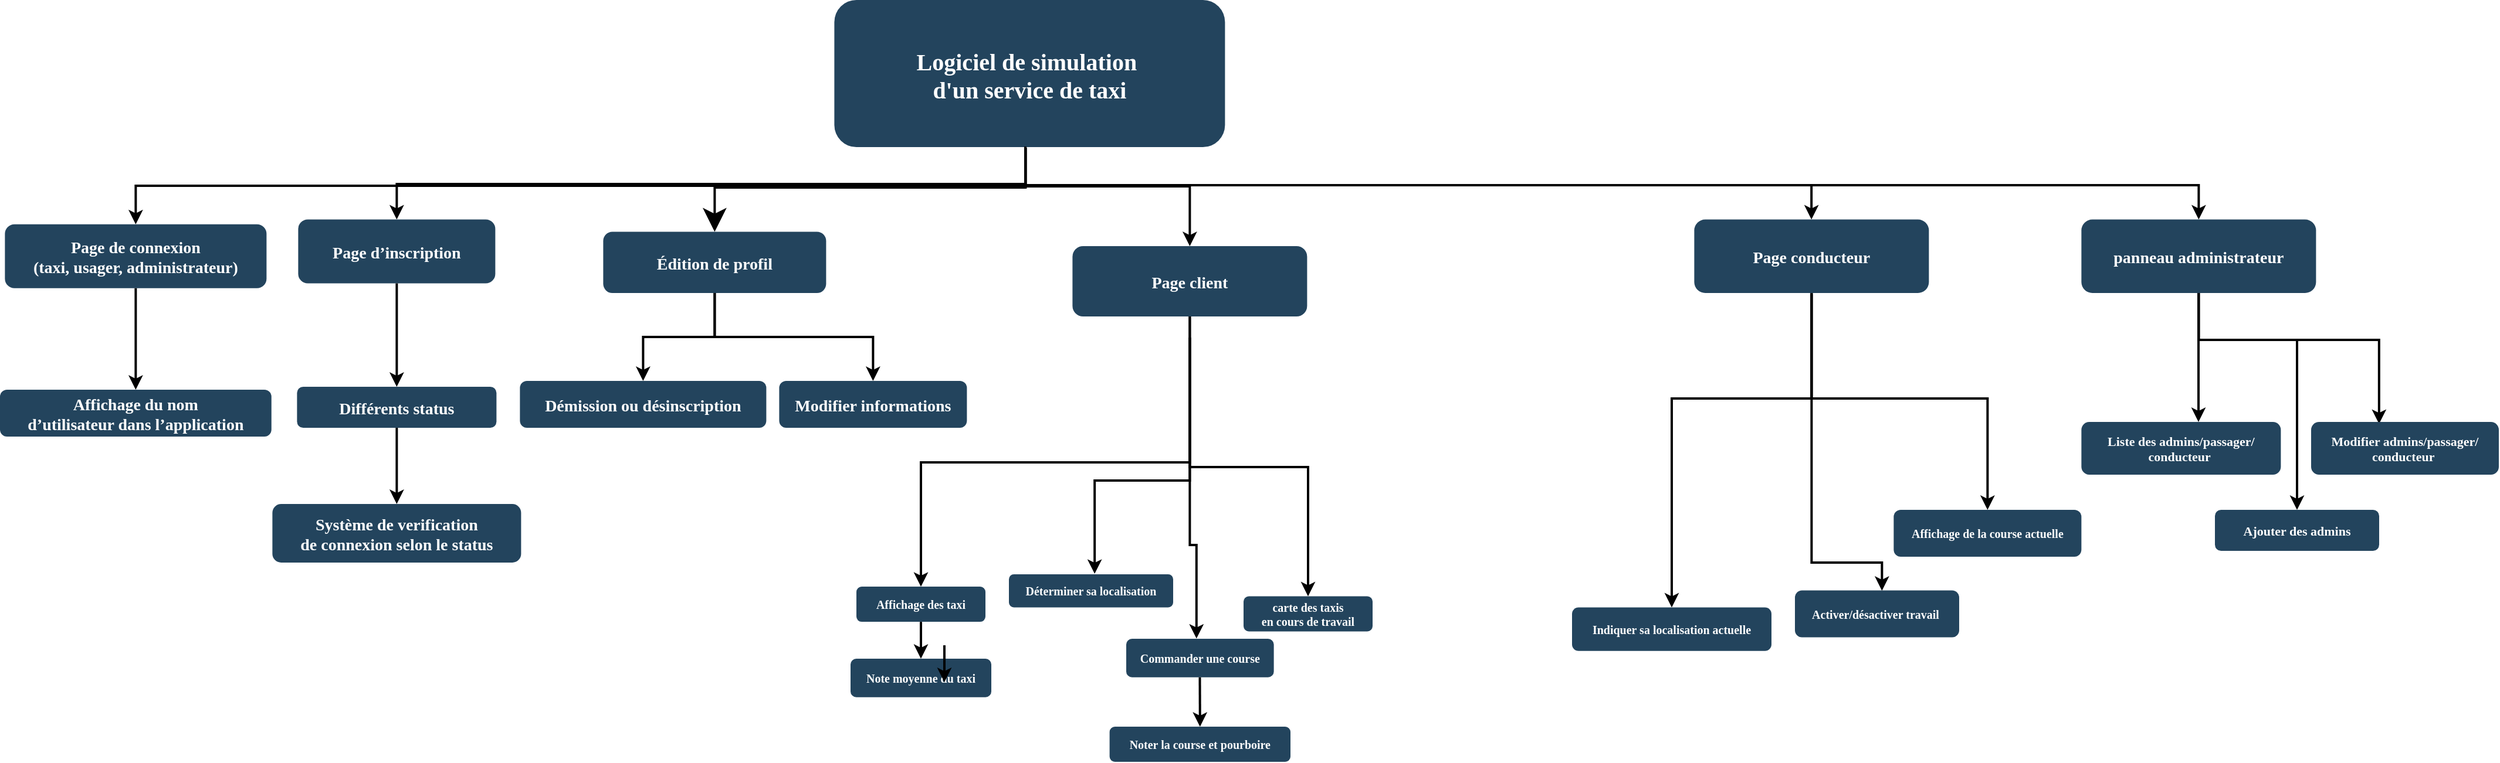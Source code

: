 <mxfile version="13.3.0"><diagram id="pjVe4Enfg4QakE_5TsXW" name="Page-1"><mxGraphModel dx="2844" dy="1532" grid="1" gridSize="10" guides="1" tooltips="1" connect="1" arrows="1" fold="1" page="1" pageScale="1" pageWidth="827" pageHeight="1169" math="0" shadow="0"><root><mxCell id="0"/><mxCell id="1" parent="0"/><mxCell id="niwVZpwSIJ2o7cy0T4dO-1" value="Logiciel de simulation &#10;d'un service de taxi" style="rounded=1;fillColor=#23445D;gradientColor=none;strokeColor=none;fontColor=#FFFFFF;fontStyle=1;fontFamily=Tahoma;fontSize=20;" parent="1" vertex="1"><mxGeometry x="751.19" y="40" width="333" height="125.5" as="geometry"/></mxCell><mxCell id="niwVZpwSIJ2o7cy0T4dO-2" value="panneau administrateur" style="rounded=1;fillColor=#23445D;gradientColor=none;strokeColor=none;fontColor=#FFFFFF;fontStyle=1;fontFamily=Tahoma;fontSize=14" parent="1" vertex="1"><mxGeometry x="1814.19" y="227.25" width="200" height="62.75" as="geometry"/></mxCell><mxCell id="niwVZpwSIJ2o7cy0T4dO-3" value="" style="edgeStyle=elbowEdgeStyle;elbow=vertical;strokeWidth=2;rounded=0;exitX=0.489;exitY=0.996;exitDx=0;exitDy=0;exitPerimeter=0;" parent="1" source="niwVZpwSIJ2o7cy0T4dO-1" target="niwVZpwSIJ2o7cy0T4dO-2" edge="1"><mxGeometry x="331.19" y="115.5" width="100" height="100" as="geometry"><mxPoint x="331.19" y="215.5" as="sourcePoint"/><mxPoint x="431.19" y="115.5" as="targetPoint"/><Array as="points"><mxPoint x="1234.19" y="198"/></Array></mxGeometry></mxCell><mxCell id="niwVZpwSIJ2o7cy0T4dO-4" value="Édition de profil" style="rounded=1;fillColor=#23445D;gradientColor=none;strokeColor=none;fontColor=#FFFFFF;fontStyle=1;fontFamily=Tahoma;fontSize=14" parent="1" vertex="1"><mxGeometry x="554.19" y="237.75" width="190" height="52.25" as="geometry"/></mxCell><mxCell id="niwVZpwSIJ2o7cy0T4dO-5" value="Page d’inscription" style="rounded=1;fillColor=#23445D;gradientColor=none;strokeColor=none;fontColor=#FFFFFF;fontStyle=1;fontFamily=Tahoma;fontSize=14" parent="1" vertex="1"><mxGeometry x="294.19" y="227.25" width="168" height="54.5" as="geometry"/></mxCell><mxCell id="niwVZpwSIJ2o7cy0T4dO-6" value="Système de verification&#10;de connexion selon le status" style="rounded=1;fillColor=#23445D;gradientColor=none;strokeColor=none;fontColor=#FFFFFF;fontStyle=1;fontFamily=Tahoma;fontSize=14" parent="1" vertex="1"><mxGeometry x="272.19" y="470" width="212" height="50" as="geometry"/></mxCell><mxCell id="niwVZpwSIJ2o7cy0T4dO-7" value="Page de connexion &#10;(taxi, usager, administrateur)" style="rounded=1;fillColor=#23445D;gradientColor=none;strokeColor=none;fontColor=#FFFFFF;fontStyle=1;fontFamily=Tahoma;fontSize=14" parent="1" vertex="1"><mxGeometry x="44.19" y="231.38" width="223" height="54.5" as="geometry"/></mxCell><mxCell id="niwVZpwSIJ2o7cy0T4dO-8" value="Démission ou désinscription" style="rounded=1;fillColor=#23445D;gradientColor=none;strokeColor=none;fontColor=#FFFFFF;fontStyle=1;fontFamily=Tahoma;fontSize=14" parent="1" vertex="1"><mxGeometry x="483.19" y="365" width="210" height="40" as="geometry"/></mxCell><mxCell id="niwVZpwSIJ2o7cy0T4dO-9" value="Liste des admins/passager/&#10;conducteur " style="rounded=1;fillColor=#23445D;gradientColor=none;strokeColor=none;fontColor=#FFFFFF;fontStyle=1;fontFamily=Tahoma;fontSize=11;" parent="1" vertex="1"><mxGeometry x="1814.19" y="400" width="170" height="45" as="geometry"/></mxCell><mxCell id="niwVZpwSIJ2o7cy0T4dO-10" value="" style="edgeStyle=elbowEdgeStyle;elbow=vertical;strokeWidth=2;rounded=0;exitX=0.489;exitY=1.012;exitDx=0;exitDy=0;exitPerimeter=0;" parent="1" source="niwVZpwSIJ2o7cy0T4dO-1" target="niwVZpwSIJ2o7cy0T4dO-5" edge="1"><mxGeometry x="341.19" y="125.5" width="100" height="100" as="geometry"><mxPoint x="918.19" y="165" as="sourcePoint"/><mxPoint x="1461.19" y="245.5" as="targetPoint"/></mxGeometry></mxCell><mxCell id="niwVZpwSIJ2o7cy0T4dO-11" value="" style="edgeStyle=elbowEdgeStyle;elbow=vertical;strokeWidth=2;rounded=0" parent="1" target="niwVZpwSIJ2o7cy0T4dO-7" edge="1"><mxGeometry x="-28.81" y="35.5" width="100" height="100" as="geometry"><mxPoint x="914.19" y="166" as="sourcePoint"/><mxPoint x="71.19" y="35.5" as="targetPoint"/></mxGeometry></mxCell><mxCell id="niwVZpwSIJ2o7cy0T4dO-12" value="" style="edgeStyle=elbowEdgeStyle;elbow=vertical;strokeWidth=2;rounded=0" parent="1" source="niwVZpwSIJ2o7cy0T4dO-4" target="niwVZpwSIJ2o7cy0T4dO-8" edge="1"><mxGeometry x="-28.81" y="35.5" width="100" height="100" as="geometry"><mxPoint x="-28.81" y="135.5" as="sourcePoint"/><mxPoint x="71.19" y="35.5" as="targetPoint"/></mxGeometry></mxCell><mxCell id="niwVZpwSIJ2o7cy0T4dO-13" value="" style="edgeStyle=elbowEdgeStyle;elbow=vertical;strokeWidth=2;rounded=0" parent="1" source="niwVZpwSIJ2o7cy0T4dO-2" target="niwVZpwSIJ2o7cy0T4dO-9" edge="1"><mxGeometry x="-28.81" y="35.5" width="100" height="100" as="geometry"><mxPoint x="-28.81" y="135.5" as="sourcePoint"/><mxPoint x="71.19" y="35.5" as="targetPoint"/><Array as="points"><mxPoint x="1914" y="340"/></Array></mxGeometry></mxCell><mxCell id="niwVZpwSIJ2o7cy0T4dO-14" value="" style="edgeStyle=elbowEdgeStyle;elbow=vertical;strokeWidth=2;rounded=0;entryX=0.5;entryY=0;entryDx=0;entryDy=0;spacing=2;spacingTop=11;spacingBottom=9;endSize=14;sourcePerimeterSpacing=5;" parent="1" target="niwVZpwSIJ2o7cy0T4dO-4" edge="1"><mxGeometry x="351.19" y="135.5" width="100" height="100" as="geometry"><mxPoint x="914.19" y="166" as="sourcePoint"/><mxPoint x="1034.19" y="230" as="targetPoint"/><Array as="points"><mxPoint x="784.19" y="200"/></Array></mxGeometry></mxCell><mxCell id="niwVZpwSIJ2o7cy0T4dO-15" value="" style="edgeStyle=elbowEdgeStyle;elbow=vertical;strokeWidth=2;rounded=0;entryX=0.5;entryY=0;entryDx=0;entryDy=0;exitX=0.5;exitY=1;exitDx=0;exitDy=0;" parent="1" source="niwVZpwSIJ2o7cy0T4dO-5" target="niwVZpwSIJ2o7cy0T4dO-16" edge="1"><mxGeometry x="-507.15" y="50" width="100" height="100" as="geometry"><mxPoint x="437.19" y="289" as="sourcePoint"/><mxPoint x="557.85" y="370" as="targetPoint"/><Array as="points"><mxPoint x="437.19" y="300"/><mxPoint x="437.19" y="310"/></Array></mxGeometry></mxCell><mxCell id="niwVZpwSIJ2o7cy0T4dO-16" value="Différents status" style="rounded=1;fillColor=#23445D;gradientColor=none;strokeColor=none;fontColor=#FFFFFF;fontStyle=1;fontFamily=Tahoma;fontSize=14" parent="1" vertex="1"><mxGeometry x="293.19" y="370" width="170" height="35" as="geometry"/></mxCell><mxCell id="niwVZpwSIJ2o7cy0T4dO-17" value="" style="edgeStyle=elbowEdgeStyle;elbow=vertical;strokeWidth=2;rounded=0;exitX=0.5;exitY=1;exitDx=0;exitDy=0;entryX=0.5;entryY=0;entryDx=0;entryDy=0;" parent="1" source="niwVZpwSIJ2o7cy0T4dO-16" target="niwVZpwSIJ2o7cy0T4dO-6" edge="1"><mxGeometry x="-626.4" y="189" width="100" height="100" as="geometry"><mxPoint x="438.94" y="440.0" as="sourcePoint"/><mxPoint x="438.19" y="480" as="targetPoint"/></mxGeometry></mxCell><mxCell id="niwVZpwSIJ2o7cy0T4dO-18" value="Affichage du nom &#10;d’utilisateur dans l’application" style="rounded=1;fillColor=#23445D;gradientColor=none;strokeColor=none;fontColor=#FFFFFF;fontStyle=1;fontFamily=Tahoma;fontSize=14" parent="1" vertex="1"><mxGeometry x="40" y="372.5" width="231.37" height="40" as="geometry"/></mxCell><mxCell id="niwVZpwSIJ2o7cy0T4dO-19" value="" style="edgeStyle=elbowEdgeStyle;elbow=vertical;strokeWidth=2;rounded=0;exitX=0.5;exitY=1;exitDx=0;exitDy=0;" parent="1" source="niwVZpwSIJ2o7cy0T4dO-7" target="niwVZpwSIJ2o7cy0T4dO-18" edge="1"><mxGeometry x="-615.31" y="21" width="100" height="100" as="geometry"><mxPoint x="212.69" y="315.5" as="sourcePoint"/><mxPoint x="-515.31" y="21" as="targetPoint"/></mxGeometry></mxCell><mxCell id="niwVZpwSIJ2o7cy0T4dO-20" value="Page client" style="rounded=1;fillColor=#23445D;gradientColor=none;strokeColor=none;fontColor=#FFFFFF;fontStyle=1;fontFamily=Tahoma;fontSize=14" parent="1" vertex="1"><mxGeometry x="954.19" y="250" width="200" height="60" as="geometry"/></mxCell><mxCell id="niwVZpwSIJ2o7cy0T4dO-21" value="" style="edgeStyle=elbowEdgeStyle;elbow=vertical;strokeWidth=2;rounded=0;entryX=0.5;entryY=0;entryDx=0;entryDy=0;" parent="1" target="niwVZpwSIJ2o7cy0T4dO-20" edge="1"><mxGeometry x="327.69" y="116" width="100" height="100" as="geometry"><mxPoint x="914.19" y="166" as="sourcePoint"/><mxPoint x="1550.69" y="237.75" as="targetPoint"/><Array as="points"><mxPoint x="934.19" y="199"/><mxPoint x="934.19" y="199"/><mxPoint x="924.19" y="199"/><mxPoint x="934.19" y="199"/><mxPoint x="1230.69" y="198.5"/></Array></mxGeometry></mxCell><mxCell id="niwVZpwSIJ2o7cy0T4dO-22" value="" style="edgeStyle=elbowEdgeStyle;elbow=vertical;strokeWidth=2;rounded=0;" parent="1" target="niwVZpwSIJ2o7cy0T4dO-23" edge="1"><mxGeometry x="-578.81" y="48.25" width="100" height="100" as="geometry"><mxPoint x="1054.19" y="328" as="sourcePoint"/><mxPoint x="1004.19" y="388" as="targetPoint"/></mxGeometry></mxCell><mxCell id="niwVZpwSIJ2o7cy0T4dO-23" value="Affichage des taxi" style="rounded=1;fillColor=#23445D;gradientColor=none;strokeColor=none;fontColor=#FFFFFF;fontStyle=1;fontFamily=Tahoma;fontSize=10;" parent="1" vertex="1"><mxGeometry x="770" y="540.56" width="110" height="30" as="geometry"/></mxCell><mxCell id="niwVZpwSIJ2o7cy0T4dO-26" value="" style="edgeStyle=elbowEdgeStyle;elbow=vertical;strokeWidth=2;rounded=0;entryX=0.522;entryY=-0.016;entryDx=0;entryDy=0;entryPerimeter=0;exitX=0.5;exitY=1;exitDx=0;exitDy=0;" parent="1" source="niwVZpwSIJ2o7cy0T4dO-20" target="niwVZpwSIJ2o7cy0T4dO-27" edge="1"><mxGeometry x="-415.81" y="48.25" width="100" height="100" as="geometry"><mxPoint x="1043.19" y="327" as="sourcePoint"/><mxPoint x="1167.19" y="388" as="targetPoint"/><Array as="points"><mxPoint x="1033.19" y="450"/><mxPoint x="1033.19" y="450"/><mxPoint x="1033.19" y="450"/><mxPoint x="1034.19" y="450"/><mxPoint x="1034.19" y="440"/><mxPoint x="1034.19" y="420"/></Array></mxGeometry></mxCell><mxCell id="niwVZpwSIJ2o7cy0T4dO-27" value="Déterminer sa localisation" style="rounded=1;fillColor=#23445D;gradientColor=none;strokeColor=none;fontColor=#FFFFFF;fontStyle=1;fontFamily=Tahoma;fontSize=10;" parent="1" vertex="1"><mxGeometry x="900" y="530" width="140" height="28.25" as="geometry"/></mxCell><mxCell id="niwVZpwSIJ2o7cy0T4dO-28" value="Text" style="text;html=1;align=center;verticalAlign=middle;resizable=0;points=[];autosize=1;fontSize=20;fontColor=#FFFFFF;" parent="1" vertex="1"><mxGeometry x="1086.19" y="572" width="50" height="30" as="geometry"/></mxCell><mxCell id="niwVZpwSIJ2o7cy0T4dO-29" value="" style="edgeStyle=elbowEdgeStyle;elbow=vertical;strokeWidth=2;rounded=0;" parent="1" target="niwVZpwSIJ2o7cy0T4dO-30" edge="1"><mxGeometry x="-598.81" y="35.88" width="100" height="100" as="geometry"><mxPoint x="1054.19" y="328" as="sourcePoint"/><mxPoint x="984.19" y="375.63" as="targetPoint"/></mxGeometry></mxCell><mxCell id="niwVZpwSIJ2o7cy0T4dO-30" value="carte des taxis &#10;en cours de travail" style="rounded=1;fillColor=#23445D;gradientColor=none;strokeColor=none;fontColor=#FFFFFF;fontStyle=1;fontFamily=Tahoma;fontSize=10;" parent="1" vertex="1"><mxGeometry x="1100" y="548.75" width="110" height="30" as="geometry"/></mxCell><mxCell id="niwVZpwSIJ2o7cy0T4dO-31" value="Note moyenne du taxi" style="rounded=1;fillColor=#23445D;gradientColor=none;strokeColor=none;fontColor=#FFFFFF;fontStyle=1;fontFamily=Tahoma;fontSize=10;" parent="1" vertex="1"><mxGeometry x="765" y="602.0" width="120" height="32.88" as="geometry"/></mxCell><mxCell id="niwVZpwSIJ2o7cy0T4dO-33" value="" style="edgeStyle=elbowEdgeStyle;elbow=vertical;strokeWidth=2;rounded=0;exitX=0.5;exitY=1;exitDx=0;exitDy=0;entryX=0.362;entryY=0.037;entryDx=0;entryDy=0;entryPerimeter=0;" parent="1" source="niwVZpwSIJ2o7cy0T4dO-2" target="Xl2uuCh9bRoQ4Wi9RTGq-6" edge="1"><mxGeometry x="147.19" y="35.5" width="100" height="100" as="geometry"><mxPoint x="1622.69" y="303" as="sourcePoint"/><mxPoint x="2067" y="390" as="targetPoint"/><Array as="points"><mxPoint x="1930" y="330"/></Array></mxGeometry></mxCell><mxCell id="niwVZpwSIJ2o7cy0T4dO-34" value="Page conducteur" style="rounded=1;fillColor=#23445D;gradientColor=none;strokeColor=none;fontColor=#FFFFFF;fontStyle=1;fontFamily=Tahoma;fontSize=14" parent="1" vertex="1"><mxGeometry x="1484.19" y="227.25" width="200" height="62.75" as="geometry"/></mxCell><mxCell id="niwVZpwSIJ2o7cy0T4dO-35" value="" style="edgeStyle=elbowEdgeStyle;elbow=vertical;strokeWidth=2;rounded=0;entryX=0.5;entryY=0;entryDx=0;entryDy=0;" parent="1" source="niwVZpwSIJ2o7cy0T4dO-34" target="niwVZpwSIJ2o7cy0T4dO-38" edge="1"><mxGeometry x="-348.65" y="35.5" width="100" height="100" as="geometry"><mxPoint x="-348.65" y="135.5" as="sourcePoint"/><mxPoint x="1497.94" y="460" as="targetPoint"/><Array as="points"><mxPoint x="1584.19" y="380"/></Array></mxGeometry></mxCell><mxCell id="niwVZpwSIJ2o7cy0T4dO-36" value="Affichage de la course actuelle" style="rounded=1;fillColor=#23445D;gradientColor=none;strokeColor=none;fontColor=#FFFFFF;fontStyle=1;fontFamily=Tahoma;fontSize=10;" parent="1" vertex="1"><mxGeometry x="1654.19" y="475.0" width="160" height="40" as="geometry"/></mxCell><mxCell id="niwVZpwSIJ2o7cy0T4dO-37" value="" style="edgeStyle=elbowEdgeStyle;elbow=vertical;strokeWidth=2;rounded=0;entryX=0.5;entryY=0;entryDx=0;entryDy=0;" parent="1" target="niwVZpwSIJ2o7cy0T4dO-36" edge="1"><mxGeometry x="-172.65" y="35.5" width="100" height="100" as="geometry"><mxPoint x="1584.19" y="291" as="sourcePoint"/><mxPoint x="-72.65" y="35.5" as="targetPoint"/><Array as="points"><mxPoint x="1644.19" y="380"/></Array></mxGeometry></mxCell><mxCell id="niwVZpwSIJ2o7cy0T4dO-38" value="Indiquer sa localisation actuelle" style="rounded=1;fillColor=#23445D;gradientColor=none;strokeColor=none;fontColor=#FFFFFF;fontStyle=1;fontFamily=Tahoma;fontSize=10;" parent="1" vertex="1"><mxGeometry x="1380" y="558.25" width="170" height="37.12" as="geometry"/></mxCell><mxCell id="niwVZpwSIJ2o7cy0T4dO-41" value="" style="edgeStyle=elbowEdgeStyle;elbow=vertical;strokeWidth=2;rounded=0" parent="1" edge="1"><mxGeometry x="-282.66" y="-21.75" width="100" height="100" as="geometry"><mxPoint x="1584.09" y="197.25" as="sourcePoint"/><mxPoint x="1584.09" y="227.25" as="targetPoint"/></mxGeometry></mxCell><mxCell id="niwVZpwSIJ2o7cy0T4dO-42" value="Modifier informations" style="rounded=1;fillColor=#23445D;gradientColor=none;strokeColor=none;fontColor=#FFFFFF;fontStyle=1;fontFamily=Tahoma;fontSize=14" parent="1" vertex="1"><mxGeometry x="704.19" y="365" width="160" height="40" as="geometry"/></mxCell><mxCell id="niwVZpwSIJ2o7cy0T4dO-43" value="" style="edgeStyle=elbowEdgeStyle;elbow=vertical;strokeWidth=2;rounded=0;entryX=0.5;entryY=0;entryDx=0;entryDy=0;exitX=0.5;exitY=1;exitDx=0;exitDy=0;" parent="1" source="niwVZpwSIJ2o7cy0T4dO-4" target="niwVZpwSIJ2o7cy0T4dO-42" edge="1"><mxGeometry x="16.19" y="35.5" width="100" height="100" as="geometry"><mxPoint x="694.19" y="290" as="sourcePoint"/><mxPoint x="694.19" y="362.5" as="targetPoint"/></mxGeometry></mxCell><mxCell id="niwVZpwSIJ2o7cy0T4dO-44" value="Activer/désactiver travail " style="rounded=1;fillColor=#23445D;gradientColor=none;strokeColor=none;fontColor=#FFFFFF;fontStyle=1;fontFamily=Tahoma;fontSize=10;" parent="1" vertex="1"><mxGeometry x="1570" y="543.75" width="140" height="40" as="geometry"/></mxCell><mxCell id="niwVZpwSIJ2o7cy0T4dO-45" value="" style="edgeStyle=elbowEdgeStyle;elbow=vertical;strokeWidth=2;rounded=0;exitX=0.5;exitY=1;exitDx=0;exitDy=0;" parent="1" source="niwVZpwSIJ2o7cy0T4dO-34" edge="1"><mxGeometry x="-262.65" y="92.62" width="100" height="100" as="geometry"><mxPoint x="1594.19" y="290" as="sourcePoint"/><mxPoint x="1644.19" y="544" as="targetPoint"/><Array as="points"><mxPoint x="1620" y="520"/><mxPoint x="1604.19" y="440"/><mxPoint x="1594.19" y="390"/><mxPoint x="1531.19" y="340"/><mxPoint x="1554.19" y="437.12"/></Array></mxGeometry></mxCell><mxCell id="niwVZpwSIJ2o7cy0T4dO-46" value="" style="endArrow=classic;html=1;strokeWidth=2;exitX=0.5;exitY=1;exitDx=0;exitDy=0;entryX=0.5;entryY=0;entryDx=0;entryDy=0;" parent="1" source="niwVZpwSIJ2o7cy0T4dO-23" target="niwVZpwSIJ2o7cy0T4dO-31" edge="1"><mxGeometry width="50" height="50" relative="1" as="geometry"><mxPoint x="864.19" y="550" as="sourcePoint"/><mxPoint x="914.19" y="500" as="targetPoint"/></mxGeometry></mxCell><mxCell id="niwVZpwSIJ2o7cy0T4dO-49" value="" style="edgeStyle=elbowEdgeStyle;elbow=vertical;strokeWidth=2;rounded=0;exitX=0.5;exitY=1;exitDx=0;exitDy=0;entryX=0.476;entryY=-0.006;entryDx=0;entryDy=0;entryPerimeter=0;" parent="1" source="niwVZpwSIJ2o7cy0T4dO-20" target="niwVZpwSIJ2o7cy0T4dO-50" edge="1"><mxGeometry x="-420.08" y="103.25" width="100" height="100" as="geometry"><mxPoint x="1049.92" y="365" as="sourcePoint"/><mxPoint x="1020" y="610" as="targetPoint"/><Array as="points"><mxPoint x="1028.92" y="505"/><mxPoint x="1028.92" y="505"/><mxPoint x="1028.92" y="505"/><mxPoint x="1029.92" y="505"/><mxPoint x="1029.92" y="495"/><mxPoint x="1029.92" y="475"/></Array></mxGeometry></mxCell><mxCell id="niwVZpwSIJ2o7cy0T4dO-50" value="Commander une course" style="rounded=1;fillColor=#23445D;gradientColor=none;strokeColor=none;fontColor=#FFFFFF;fontStyle=1;fontFamily=Tahoma;fontSize=10;" parent="1" vertex="1"><mxGeometry x="1000.0" y="585" width="125.81" height="32.88" as="geometry"/></mxCell><mxCell id="Xl2uuCh9bRoQ4Wi9RTGq-1" value="Noter la course et pourboire" style="rounded=1;fillColor=#23445D;gradientColor=none;strokeColor=none;fontColor=#FFFFFF;fontStyle=1;fontFamily=Tahoma;fontSize=10;" vertex="1" parent="1"><mxGeometry x="985.81" y="660" width="154.19" height="30" as="geometry"/></mxCell><mxCell id="Xl2uuCh9bRoQ4Wi9RTGq-3" value="" style="endArrow=classic;html=1;strokeWidth=2;exitX=0.5;exitY=1;exitDx=0;exitDy=0;entryX=0.5;entryY=0;entryDx=0;entryDy=0;" edge="1" parent="1" target="Xl2uuCh9bRoQ4Wi9RTGq-1"><mxGeometry width="50" height="50" relative="1" as="geometry"><mxPoint x="1062.74" y="617.88" as="sourcePoint"/><mxPoint x="1062.74" y="649.32" as="targetPoint"/></mxGeometry></mxCell><mxCell id="Xl2uuCh9bRoQ4Wi9RTGq-4" value="" style="endArrow=classic;html=1;strokeWidth=2;exitX=0.5;exitY=1;exitDx=0;exitDy=0;entryX=0.5;entryY=0;entryDx=0;entryDy=0;" edge="1" parent="1"><mxGeometry width="50" height="50" relative="1" as="geometry"><mxPoint x="845" y="590.56" as="sourcePoint"/><mxPoint x="845" y="622.0" as="targetPoint"/></mxGeometry></mxCell><mxCell id="Xl2uuCh9bRoQ4Wi9RTGq-6" value="Modifier admins/passager/&#10;conducteur " style="rounded=1;fillColor=#23445D;gradientColor=none;strokeColor=none;fontColor=#FFFFFF;fontStyle=1;fontFamily=Tahoma;fontSize=11;" vertex="1" parent="1"><mxGeometry x="2010" y="400" width="160" height="45" as="geometry"/></mxCell><mxCell id="Xl2uuCh9bRoQ4Wi9RTGq-7" value="Ajouter des admins" style="rounded=1;fillColor=#23445D;gradientColor=none;strokeColor=none;fontColor=#FFFFFF;fontStyle=1;fontFamily=Tahoma;fontSize=11;" vertex="1" parent="1"><mxGeometry x="1928" y="475" width="140" height="35" as="geometry"/></mxCell><mxCell id="Xl2uuCh9bRoQ4Wi9RTGq-8" value="" style="edgeStyle=elbowEdgeStyle;elbow=vertical;strokeWidth=2;rounded=0;exitX=0.5;exitY=1;exitDx=0;exitDy=0;" edge="1" parent="1" source="niwVZpwSIJ2o7cy0T4dO-2" target="Xl2uuCh9bRoQ4Wi9RTGq-7"><mxGeometry x="133" y="46.34" width="100" height="100" as="geometry"><mxPoint x="1900" y="300.84" as="sourcePoint"/><mxPoint x="2053.73" y="412.505" as="targetPoint"/><Array as="points"><mxPoint x="1998" y="330"/><mxPoint x="1960" y="330"/></Array></mxGeometry></mxCell></root></mxGraphModel></diagram></mxfile>